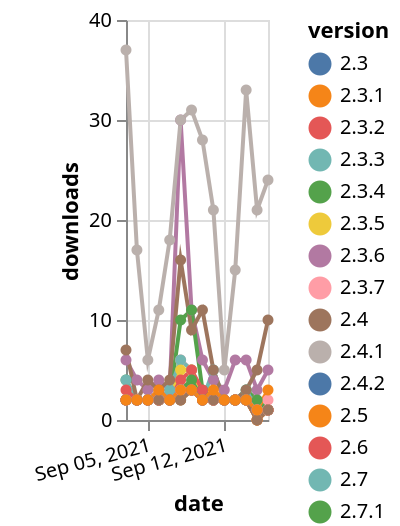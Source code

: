{"$schema": "https://vega.github.io/schema/vega-lite/v5.json", "description": "A simple bar chart with embedded data.", "data": {"values": [{"date": "2021-09-03", "total": 1639, "delta": 2, "version": "2.8.2"}, {"date": "2021-09-04", "total": 1641, "delta": 2, "version": "2.8.2"}, {"date": "2021-09-05", "total": 1643, "delta": 2, "version": "2.8.2"}, {"date": "2021-09-06", "total": 1645, "delta": 2, "version": "2.8.2"}, {"date": "2021-09-07", "total": 1647, "delta": 2, "version": "2.8.2"}, {"date": "2021-09-08", "total": 1653, "delta": 6, "version": "2.8.2"}, {"date": "2021-09-09", "total": 1658, "delta": 5, "version": "2.8.2"}, {"date": "2021-09-10", "total": 1660, "delta": 2, "version": "2.8.2"}, {"date": "2021-09-11", "total": 1662, "delta": 2, "version": "2.8.2"}, {"date": "2021-09-12", "total": 1664, "delta": 2, "version": "2.8.2"}, {"date": "2021-09-13", "total": 1666, "delta": 2, "version": "2.8.2"}, {"date": "2021-09-14", "total": 1668, "delta": 2, "version": "2.8.2"}, {"date": "2021-09-15", "total": 1670, "delta": 2, "version": "2.8.2"}, {"date": "2021-09-16", "total": 1672, "delta": 2, "version": "2.8.2"}, {"date": "2021-09-03", "total": 2507, "delta": 2, "version": "2.3.5"}, {"date": "2021-09-04", "total": 2509, "delta": 2, "version": "2.3.5"}, {"date": "2021-09-05", "total": 2511, "delta": 2, "version": "2.3.5"}, {"date": "2021-09-06", "total": 2513, "delta": 2, "version": "2.3.5"}, {"date": "2021-09-07", "total": 2515, "delta": 2, "version": "2.3.5"}, {"date": "2021-09-08", "total": 2518, "delta": 3, "version": "2.3.5"}, {"date": "2021-09-09", "total": 2521, "delta": 3, "version": "2.3.5"}, {"date": "2021-09-10", "total": 2523, "delta": 2, "version": "2.3.5"}, {"date": "2021-09-11", "total": 2525, "delta": 2, "version": "2.3.5"}, {"date": "2021-09-12", "total": 2527, "delta": 2, "version": "2.3.5"}, {"date": "2021-09-13", "total": 2529, "delta": 2, "version": "2.3.5"}, {"date": "2021-09-14", "total": 2531, "delta": 2, "version": "2.3.5"}, {"date": "2021-09-15", "total": 2532, "delta": 1, "version": "2.3.5"}, {"date": "2021-09-16", "total": 2533, "delta": 1, "version": "2.3.5"}, {"date": "2021-09-03", "total": 3684, "delta": 6, "version": "2.8.1"}, {"date": "2021-09-04", "total": 3688, "delta": 4, "version": "2.8.1"}, {"date": "2021-09-05", "total": 3691, "delta": 3, "version": "2.8.1"}, {"date": "2021-09-06", "total": 3695, "delta": 4, "version": "2.8.1"}, {"date": "2021-09-07", "total": 3698, "delta": 3, "version": "2.8.1"}, {"date": "2021-09-08", "total": 3728, "delta": 30, "version": "2.8.1"}, {"date": "2021-09-09", "total": 3739, "delta": 11, "version": "2.8.1"}, {"date": "2021-09-10", "total": 3745, "delta": 6, "version": "2.8.1"}, {"date": "2021-09-11", "total": 3749, "delta": 4, "version": "2.8.1"}, {"date": "2021-09-12", "total": 3752, "delta": 3, "version": "2.8.1"}, {"date": "2021-09-13", "total": 3758, "delta": 6, "version": "2.8.1"}, {"date": "2021-09-14", "total": 3764, "delta": 6, "version": "2.8.1"}, {"date": "2021-09-15", "total": 3767, "delta": 3, "version": "2.8.1"}, {"date": "2021-09-16", "total": 3772, "delta": 5, "version": "2.8.1"}, {"date": "2021-09-03", "total": 2405, "delta": 2, "version": "2.3"}, {"date": "2021-09-04", "total": 2407, "delta": 2, "version": "2.3"}, {"date": "2021-09-05", "total": 2409, "delta": 2, "version": "2.3"}, {"date": "2021-09-06", "total": 2411, "delta": 2, "version": "2.3"}, {"date": "2021-09-07", "total": 2413, "delta": 2, "version": "2.3"}, {"date": "2021-09-08", "total": 2415, "delta": 2, "version": "2.3"}, {"date": "2021-09-09", "total": 2418, "delta": 3, "version": "2.3"}, {"date": "2021-09-10", "total": 2420, "delta": 2, "version": "2.3"}, {"date": "2021-09-11", "total": 2422, "delta": 2, "version": "2.3"}, {"date": "2021-09-12", "total": 2424, "delta": 2, "version": "2.3"}, {"date": "2021-09-13", "total": 2426, "delta": 2, "version": "2.3"}, {"date": "2021-09-14", "total": 2428, "delta": 2, "version": "2.3"}, {"date": "2021-09-15", "total": 2428, "delta": 0, "version": "2.3"}, {"date": "2021-09-16", "total": 2429, "delta": 1, "version": "2.3"}, {"date": "2021-09-03", "total": 2359, "delta": 2, "version": "2.3.6"}, {"date": "2021-09-04", "total": 2361, "delta": 2, "version": "2.3.6"}, {"date": "2021-09-05", "total": 2363, "delta": 2, "version": "2.3.6"}, {"date": "2021-09-06", "total": 2365, "delta": 2, "version": "2.3.6"}, {"date": "2021-09-07", "total": 2367, "delta": 2, "version": "2.3.6"}, {"date": "2021-09-08", "total": 2370, "delta": 3, "version": "2.3.6"}, {"date": "2021-09-09", "total": 2373, "delta": 3, "version": "2.3.6"}, {"date": "2021-09-10", "total": 2375, "delta": 2, "version": "2.3.6"}, {"date": "2021-09-11", "total": 2377, "delta": 2, "version": "2.3.6"}, {"date": "2021-09-12", "total": 2379, "delta": 2, "version": "2.3.6"}, {"date": "2021-09-13", "total": 2381, "delta": 2, "version": "2.3.6"}, {"date": "2021-09-14", "total": 2383, "delta": 2, "version": "2.3.6"}, {"date": "2021-09-15", "total": 2384, "delta": 1, "version": "2.3.6"}, {"date": "2021-09-16", "total": 2385, "delta": 1, "version": "2.3.6"}, {"date": "2021-09-03", "total": 3341, "delta": 4, "version": "2.7.1"}, {"date": "2021-09-04", "total": 3343, "delta": 2, "version": "2.7.1"}, {"date": "2021-09-05", "total": 3345, "delta": 2, "version": "2.7.1"}, {"date": "2021-09-06", "total": 3347, "delta": 2, "version": "2.7.1"}, {"date": "2021-09-07", "total": 3349, "delta": 2, "version": "2.7.1"}, {"date": "2021-09-08", "total": 3359, "delta": 10, "version": "2.7.1"}, {"date": "2021-09-09", "total": 3370, "delta": 11, "version": "2.7.1"}, {"date": "2021-09-10", "total": 3373, "delta": 3, "version": "2.7.1"}, {"date": "2021-09-11", "total": 3375, "delta": 2, "version": "2.7.1"}, {"date": "2021-09-12", "total": 3377, "delta": 2, "version": "2.7.1"}, {"date": "2021-09-13", "total": 3379, "delta": 2, "version": "2.7.1"}, {"date": "2021-09-14", "total": 3382, "delta": 3, "version": "2.7.1"}, {"date": "2021-09-15", "total": 3384, "delta": 2, "version": "2.7.1"}, {"date": "2021-09-16", "total": 3385, "delta": 1, "version": "2.7.1"}, {"date": "2021-09-03", "total": 2643, "delta": 4, "version": "2.7"}, {"date": "2021-09-04", "total": 2645, "delta": 2, "version": "2.7"}, {"date": "2021-09-05", "total": 2647, "delta": 2, "version": "2.7"}, {"date": "2021-09-06", "total": 2649, "delta": 2, "version": "2.7"}, {"date": "2021-09-07", "total": 2652, "delta": 3, "version": "2.7"}, {"date": "2021-09-08", "total": 2658, "delta": 6, "version": "2.7"}, {"date": "2021-09-09", "total": 2663, "delta": 5, "version": "2.7"}, {"date": "2021-09-10", "total": 2665, "delta": 2, "version": "2.7"}, {"date": "2021-09-11", "total": 2670, "delta": 5, "version": "2.7"}, {"date": "2021-09-12", "total": 2672, "delta": 2, "version": "2.7"}, {"date": "2021-09-13", "total": 2674, "delta": 2, "version": "2.7"}, {"date": "2021-09-14", "total": 2677, "delta": 3, "version": "2.7"}, {"date": "2021-09-15", "total": 2678, "delta": 1, "version": "2.7"}, {"date": "2021-09-16", "total": 2679, "delta": 1, "version": "2.7"}, {"date": "2021-09-03", "total": 4457, "delta": 7, "version": "2.8.3"}, {"date": "2021-09-04", "total": 4459, "delta": 2, "version": "2.8.3"}, {"date": "2021-09-05", "total": 4463, "delta": 4, "version": "2.8.3"}, {"date": "2021-09-06", "total": 4466, "delta": 3, "version": "2.8.3"}, {"date": "2021-09-07", "total": 4470, "delta": 4, "version": "2.8.3"}, {"date": "2021-09-08", "total": 4486, "delta": 16, "version": "2.8.3"}, {"date": "2021-09-09", "total": 4495, "delta": 9, "version": "2.8.3"}, {"date": "2021-09-10", "total": 4506, "delta": 11, "version": "2.8.3"}, {"date": "2021-09-11", "total": 4511, "delta": 5, "version": "2.8.3"}, {"date": "2021-09-12", "total": 4513, "delta": 2, "version": "2.8.3"}, {"date": "2021-09-13", "total": 4515, "delta": 2, "version": "2.8.3"}, {"date": "2021-09-14", "total": 4518, "delta": 3, "version": "2.8.3"}, {"date": "2021-09-15", "total": 4523, "delta": 5, "version": "2.8.3"}, {"date": "2021-09-16", "total": 4533, "delta": 10, "version": "2.8.3"}, {"date": "2021-09-03", "total": 1651, "delta": 2, "version": "2.8"}, {"date": "2021-09-04", "total": 1653, "delta": 2, "version": "2.8"}, {"date": "2021-09-05", "total": 1655, "delta": 2, "version": "2.8"}, {"date": "2021-09-06", "total": 1657, "delta": 2, "version": "2.8"}, {"date": "2021-09-07", "total": 1659, "delta": 2, "version": "2.8"}, {"date": "2021-09-08", "total": 1664, "delta": 5, "version": "2.8"}, {"date": "2021-09-09", "total": 1669, "delta": 5, "version": "2.8"}, {"date": "2021-09-10", "total": 1671, "delta": 2, "version": "2.8"}, {"date": "2021-09-11", "total": 1673, "delta": 2, "version": "2.8"}, {"date": "2021-09-12", "total": 1675, "delta": 2, "version": "2.8"}, {"date": "2021-09-13", "total": 1677, "delta": 2, "version": "2.8"}, {"date": "2021-09-14", "total": 1679, "delta": 2, "version": "2.8"}, {"date": "2021-09-15", "total": 1679, "delta": 0, "version": "2.8"}, {"date": "2021-09-16", "total": 1680, "delta": 1, "version": "2.8"}, {"date": "2021-09-03", "total": 4099, "delta": 3, "version": "2.6"}, {"date": "2021-09-04", "total": 4101, "delta": 2, "version": "2.6"}, {"date": "2021-09-05", "total": 4103, "delta": 2, "version": "2.6"}, {"date": "2021-09-06", "total": 4105, "delta": 2, "version": "2.6"}, {"date": "2021-09-07", "total": 4107, "delta": 2, "version": "2.6"}, {"date": "2021-09-08", "total": 4111, "delta": 4, "version": "2.6"}, {"date": "2021-09-09", "total": 4116, "delta": 5, "version": "2.6"}, {"date": "2021-09-10", "total": 4119, "delta": 3, "version": "2.6"}, {"date": "2021-09-11", "total": 4121, "delta": 2, "version": "2.6"}, {"date": "2021-09-12", "total": 4123, "delta": 2, "version": "2.6"}, {"date": "2021-09-13", "total": 4125, "delta": 2, "version": "2.6"}, {"date": "2021-09-14", "total": 4127, "delta": 2, "version": "2.6"}, {"date": "2021-09-15", "total": 4127, "delta": 0, "version": "2.6"}, {"date": "2021-09-16", "total": 4128, "delta": 1, "version": "2.6"}, {"date": "2021-09-03", "total": 2312, "delta": 2, "version": "2.3.3"}, {"date": "2021-09-04", "total": 2314, "delta": 2, "version": "2.3.3"}, {"date": "2021-09-05", "total": 2316, "delta": 2, "version": "2.3.3"}, {"date": "2021-09-06", "total": 2318, "delta": 2, "version": "2.3.3"}, {"date": "2021-09-07", "total": 2320, "delta": 2, "version": "2.3.3"}, {"date": "2021-09-08", "total": 2323, "delta": 3, "version": "2.3.3"}, {"date": "2021-09-09", "total": 2326, "delta": 3, "version": "2.3.3"}, {"date": "2021-09-10", "total": 2328, "delta": 2, "version": "2.3.3"}, {"date": "2021-09-11", "total": 2330, "delta": 2, "version": "2.3.3"}, {"date": "2021-09-12", "total": 2332, "delta": 2, "version": "2.3.3"}, {"date": "2021-09-13", "total": 2334, "delta": 2, "version": "2.3.3"}, {"date": "2021-09-14", "total": 2336, "delta": 2, "version": "2.3.3"}, {"date": "2021-09-15", "total": 2337, "delta": 1, "version": "2.3.3"}, {"date": "2021-09-16", "total": 2338, "delta": 1, "version": "2.3.3"}, {"date": "2021-09-03", "total": 2402, "delta": 2, "version": "2.3.4"}, {"date": "2021-09-04", "total": 2404, "delta": 2, "version": "2.3.4"}, {"date": "2021-09-05", "total": 2406, "delta": 2, "version": "2.3.4"}, {"date": "2021-09-06", "total": 2408, "delta": 2, "version": "2.3.4"}, {"date": "2021-09-07", "total": 2410, "delta": 2, "version": "2.3.4"}, {"date": "2021-09-08", "total": 2413, "delta": 3, "version": "2.3.4"}, {"date": "2021-09-09", "total": 2417, "delta": 4, "version": "2.3.4"}, {"date": "2021-09-10", "total": 2419, "delta": 2, "version": "2.3.4"}, {"date": "2021-09-11", "total": 2421, "delta": 2, "version": "2.3.4"}, {"date": "2021-09-12", "total": 2423, "delta": 2, "version": "2.3.4"}, {"date": "2021-09-13", "total": 2425, "delta": 2, "version": "2.3.4"}, {"date": "2021-09-14", "total": 2427, "delta": 2, "version": "2.3.4"}, {"date": "2021-09-15", "total": 2428, "delta": 1, "version": "2.3.4"}, {"date": "2021-09-16", "total": 2429, "delta": 1, "version": "2.3.4"}, {"date": "2021-09-03", "total": 2189, "delta": 2, "version": "2.4.1"}, {"date": "2021-09-04", "total": 2191, "delta": 2, "version": "2.4.1"}, {"date": "2021-09-05", "total": 2193, "delta": 2, "version": "2.4.1"}, {"date": "2021-09-06", "total": 2195, "delta": 2, "version": "2.4.1"}, {"date": "2021-09-07", "total": 2197, "delta": 2, "version": "2.4.1"}, {"date": "2021-09-08", "total": 2200, "delta": 3, "version": "2.4.1"}, {"date": "2021-09-09", "total": 2203, "delta": 3, "version": "2.4.1"}, {"date": "2021-09-10", "total": 2205, "delta": 2, "version": "2.4.1"}, {"date": "2021-09-11", "total": 2207, "delta": 2, "version": "2.4.1"}, {"date": "2021-09-12", "total": 2209, "delta": 2, "version": "2.4.1"}, {"date": "2021-09-13", "total": 2211, "delta": 2, "version": "2.4.1"}, {"date": "2021-09-14", "total": 2213, "delta": 2, "version": "2.4.1"}, {"date": "2021-09-15", "total": 2214, "delta": 1, "version": "2.4.1"}, {"date": "2021-09-16", "total": 2215, "delta": 1, "version": "2.4.1"}, {"date": "2021-09-03", "total": 2618, "delta": 2, "version": "2.4.2"}, {"date": "2021-09-04", "total": 2620, "delta": 2, "version": "2.4.2"}, {"date": "2021-09-05", "total": 2622, "delta": 2, "version": "2.4.2"}, {"date": "2021-09-06", "total": 2624, "delta": 2, "version": "2.4.2"}, {"date": "2021-09-07", "total": 2626, "delta": 2, "version": "2.4.2"}, {"date": "2021-09-08", "total": 2629, "delta": 3, "version": "2.4.2"}, {"date": "2021-09-09", "total": 2632, "delta": 3, "version": "2.4.2"}, {"date": "2021-09-10", "total": 2634, "delta": 2, "version": "2.4.2"}, {"date": "2021-09-11", "total": 2636, "delta": 2, "version": "2.4.2"}, {"date": "2021-09-12", "total": 2638, "delta": 2, "version": "2.4.2"}, {"date": "2021-09-13", "total": 2640, "delta": 2, "version": "2.4.2"}, {"date": "2021-09-14", "total": 2642, "delta": 2, "version": "2.4.2"}, {"date": "2021-09-15", "total": 2643, "delta": 1, "version": "2.4.2"}, {"date": "2021-09-16", "total": 2644, "delta": 1, "version": "2.4.2"}, {"date": "2021-09-03", "total": 2109, "delta": 2, "version": "2.5"}, {"date": "2021-09-04", "total": 2111, "delta": 2, "version": "2.5"}, {"date": "2021-09-05", "total": 2113, "delta": 2, "version": "2.5"}, {"date": "2021-09-06", "total": 2115, "delta": 2, "version": "2.5"}, {"date": "2021-09-07", "total": 2117, "delta": 2, "version": "2.5"}, {"date": "2021-09-08", "total": 2119, "delta": 2, "version": "2.5"}, {"date": "2021-09-09", "total": 2122, "delta": 3, "version": "2.5"}, {"date": "2021-09-10", "total": 2124, "delta": 2, "version": "2.5"}, {"date": "2021-09-11", "total": 2126, "delta": 2, "version": "2.5"}, {"date": "2021-09-12", "total": 2128, "delta": 2, "version": "2.5"}, {"date": "2021-09-13", "total": 2130, "delta": 2, "version": "2.5"}, {"date": "2021-09-14", "total": 2132, "delta": 2, "version": "2.5"}, {"date": "2021-09-15", "total": 2132, "delta": 0, "version": "2.5"}, {"date": "2021-09-16", "total": 2133, "delta": 1, "version": "2.5"}, {"date": "2021-09-03", "total": 2332, "delta": 2, "version": "2.3.2"}, {"date": "2021-09-04", "total": 2334, "delta": 2, "version": "2.3.2"}, {"date": "2021-09-05", "total": 2336, "delta": 2, "version": "2.3.2"}, {"date": "2021-09-06", "total": 2338, "delta": 2, "version": "2.3.2"}, {"date": "2021-09-07", "total": 2340, "delta": 2, "version": "2.3.2"}, {"date": "2021-09-08", "total": 2343, "delta": 3, "version": "2.3.2"}, {"date": "2021-09-09", "total": 2346, "delta": 3, "version": "2.3.2"}, {"date": "2021-09-10", "total": 2348, "delta": 2, "version": "2.3.2"}, {"date": "2021-09-11", "total": 2350, "delta": 2, "version": "2.3.2"}, {"date": "2021-09-12", "total": 2352, "delta": 2, "version": "2.3.2"}, {"date": "2021-09-13", "total": 2354, "delta": 2, "version": "2.3.2"}, {"date": "2021-09-14", "total": 2356, "delta": 2, "version": "2.3.2"}, {"date": "2021-09-15", "total": 2357, "delta": 1, "version": "2.3.2"}, {"date": "2021-09-16", "total": 2358, "delta": 1, "version": "2.3.2"}, {"date": "2021-09-03", "total": 446, "delta": 37, "version": "2.9"}, {"date": "2021-09-04", "total": 463, "delta": 17, "version": "2.9"}, {"date": "2021-09-05", "total": 469, "delta": 6, "version": "2.9"}, {"date": "2021-09-06", "total": 480, "delta": 11, "version": "2.9"}, {"date": "2021-09-07", "total": 498, "delta": 18, "version": "2.9"}, {"date": "2021-09-08", "total": 528, "delta": 30, "version": "2.9"}, {"date": "2021-09-09", "total": 559, "delta": 31, "version": "2.9"}, {"date": "2021-09-10", "total": 587, "delta": 28, "version": "2.9"}, {"date": "2021-09-11", "total": 608, "delta": 21, "version": "2.9"}, {"date": "2021-09-12", "total": 613, "delta": 5, "version": "2.9"}, {"date": "2021-09-13", "total": 628, "delta": 15, "version": "2.9"}, {"date": "2021-09-14", "total": 661, "delta": 33, "version": "2.9"}, {"date": "2021-09-15", "total": 682, "delta": 21, "version": "2.9"}, {"date": "2021-09-16", "total": 706, "delta": 24, "version": "2.9"}, {"date": "2021-09-03", "total": 2396, "delta": 2, "version": "2.3.7"}, {"date": "2021-09-04", "total": 2398, "delta": 2, "version": "2.3.7"}, {"date": "2021-09-05", "total": 2400, "delta": 2, "version": "2.3.7"}, {"date": "2021-09-06", "total": 2402, "delta": 2, "version": "2.3.7"}, {"date": "2021-09-07", "total": 2404, "delta": 2, "version": "2.3.7"}, {"date": "2021-09-08", "total": 2407, "delta": 3, "version": "2.3.7"}, {"date": "2021-09-09", "total": 2410, "delta": 3, "version": "2.3.7"}, {"date": "2021-09-10", "total": 2412, "delta": 2, "version": "2.3.7"}, {"date": "2021-09-11", "total": 2414, "delta": 2, "version": "2.3.7"}, {"date": "2021-09-12", "total": 2416, "delta": 2, "version": "2.3.7"}, {"date": "2021-09-13", "total": 2418, "delta": 2, "version": "2.3.7"}, {"date": "2021-09-14", "total": 2420, "delta": 2, "version": "2.3.7"}, {"date": "2021-09-15", "total": 2421, "delta": 1, "version": "2.3.7"}, {"date": "2021-09-16", "total": 2422, "delta": 1, "version": "2.3.7"}, {"date": "2021-09-03", "total": 2388, "delta": 2, "version": "2.4"}, {"date": "2021-09-04", "total": 2390, "delta": 2, "version": "2.4"}, {"date": "2021-09-05", "total": 2392, "delta": 2, "version": "2.4"}, {"date": "2021-09-06", "total": 2394, "delta": 2, "version": "2.4"}, {"date": "2021-09-07", "total": 2396, "delta": 2, "version": "2.4"}, {"date": "2021-09-08", "total": 2398, "delta": 2, "version": "2.4"}, {"date": "2021-09-09", "total": 2401, "delta": 3, "version": "2.4"}, {"date": "2021-09-10", "total": 2403, "delta": 2, "version": "2.4"}, {"date": "2021-09-11", "total": 2405, "delta": 2, "version": "2.4"}, {"date": "2021-09-12", "total": 2407, "delta": 2, "version": "2.4"}, {"date": "2021-09-13", "total": 2409, "delta": 2, "version": "2.4"}, {"date": "2021-09-14", "total": 2411, "delta": 2, "version": "2.4"}, {"date": "2021-09-15", "total": 2411, "delta": 0, "version": "2.4"}, {"date": "2021-09-16", "total": 2412, "delta": 1, "version": "2.4"}, {"date": "2021-09-03", "total": 2529, "delta": 2, "version": "2.3.1"}, {"date": "2021-09-04", "total": 2531, "delta": 2, "version": "2.3.1"}, {"date": "2021-09-05", "total": 2533, "delta": 2, "version": "2.3.1"}, {"date": "2021-09-06", "total": 2536, "delta": 3, "version": "2.3.1"}, {"date": "2021-09-07", "total": 2538, "delta": 2, "version": "2.3.1"}, {"date": "2021-09-08", "total": 2541, "delta": 3, "version": "2.3.1"}, {"date": "2021-09-09", "total": 2544, "delta": 3, "version": "2.3.1"}, {"date": "2021-09-10", "total": 2546, "delta": 2, "version": "2.3.1"}, {"date": "2021-09-11", "total": 2549, "delta": 3, "version": "2.3.1"}, {"date": "2021-09-12", "total": 2551, "delta": 2, "version": "2.3.1"}, {"date": "2021-09-13", "total": 2553, "delta": 2, "version": "2.3.1"}, {"date": "2021-09-14", "total": 2555, "delta": 2, "version": "2.3.1"}, {"date": "2021-09-15", "total": 2556, "delta": 1, "version": "2.3.1"}, {"date": "2021-09-16", "total": 2559, "delta": 3, "version": "2.3.1"}]}, "width": "container", "mark": {"type": "line", "point": {"filled": true}}, "encoding": {"x": {"field": "date", "type": "temporal", "timeUnit": "yearmonthdate", "title": "date", "axis": {"labelAngle": -15}}, "y": {"field": "delta", "type": "quantitative", "title": "downloads"}, "color": {"field": "version", "type": "nominal"}, "tooltip": {"field": "delta"}}}